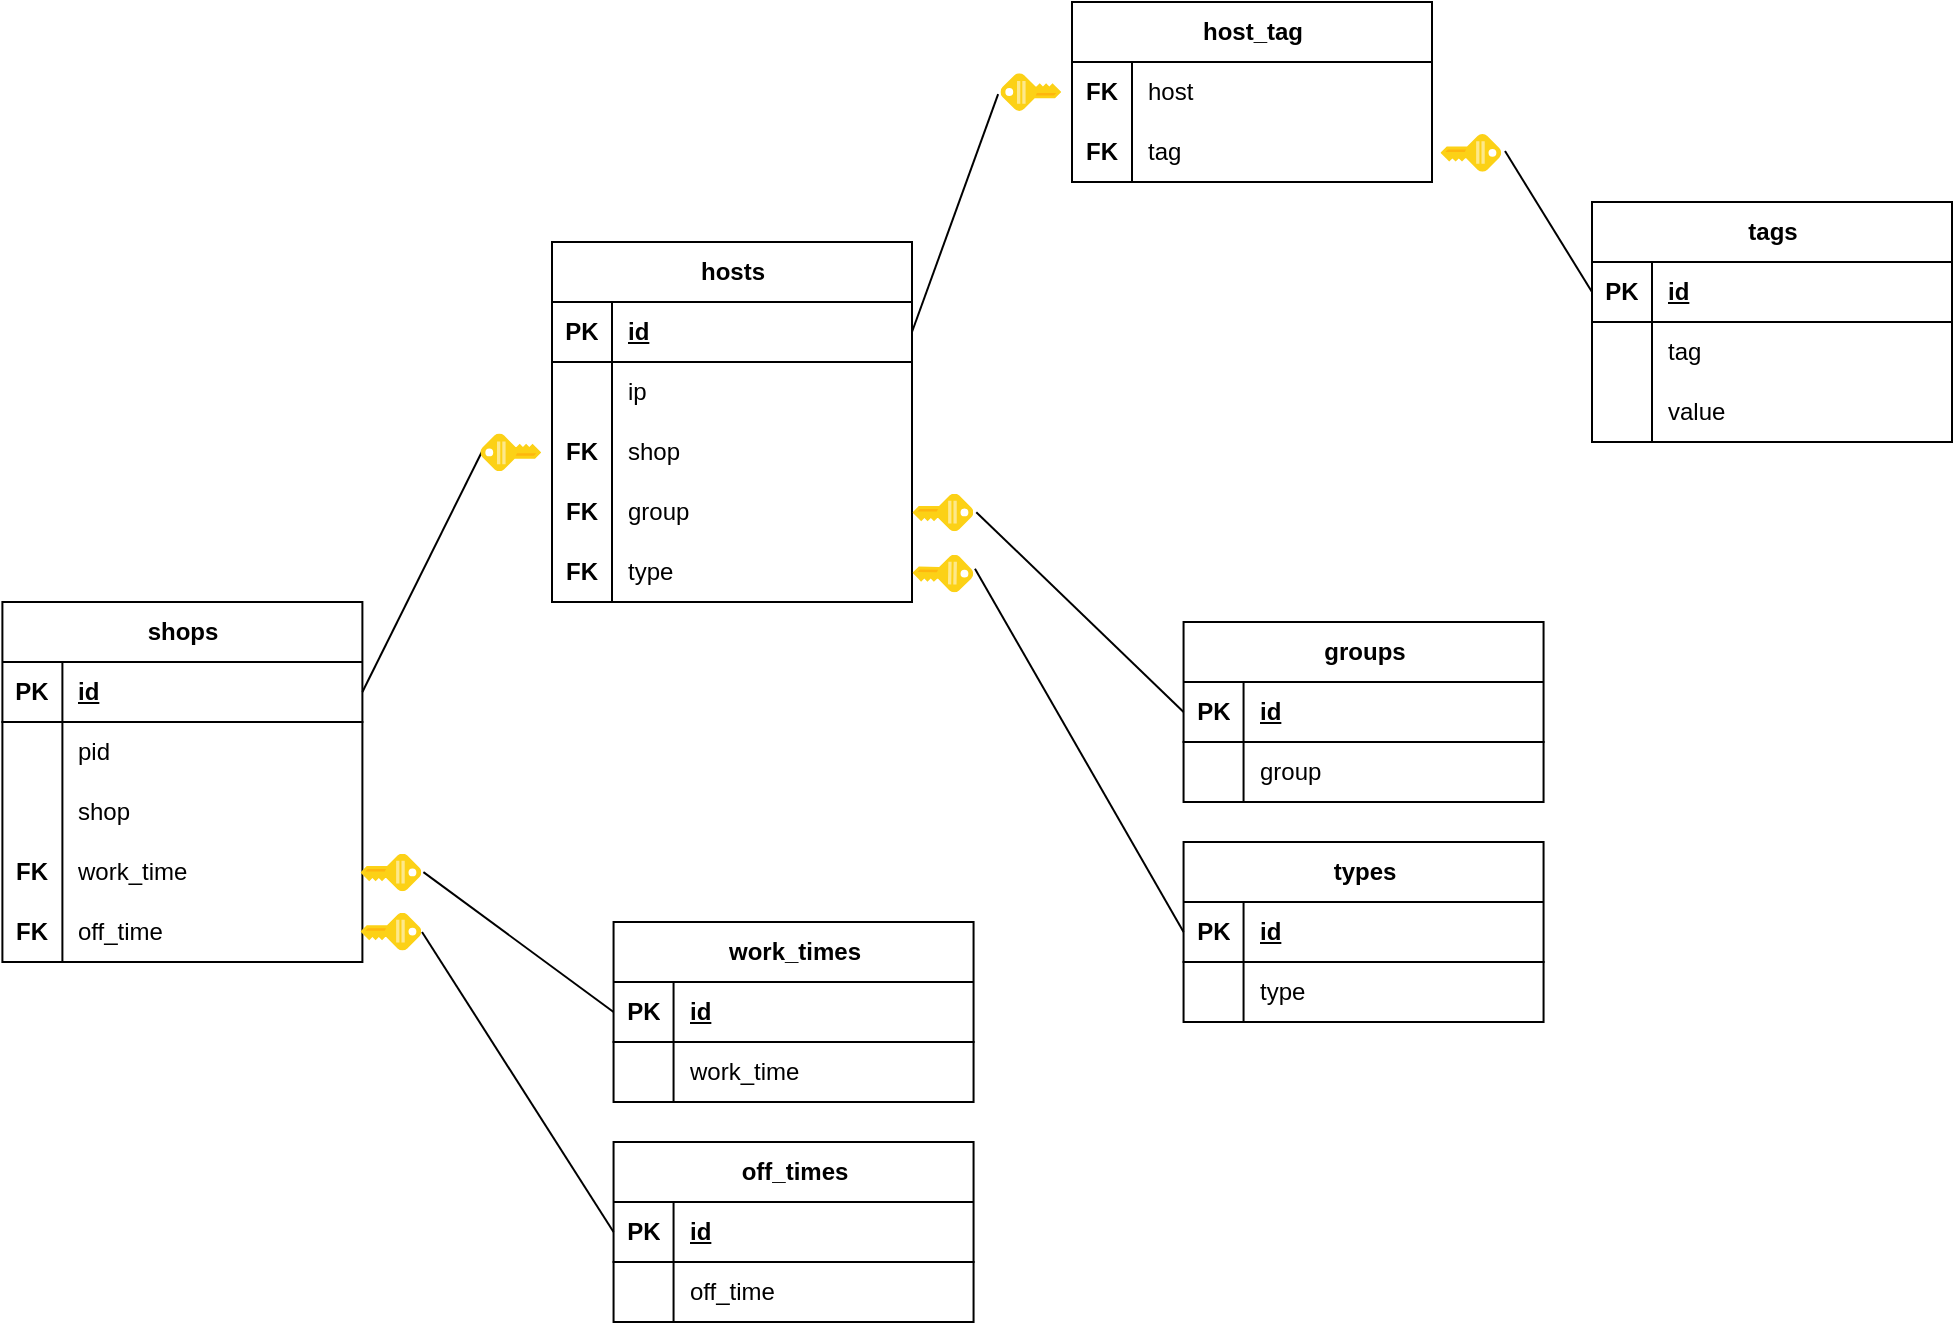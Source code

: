 <mxfile version="21.0.2" type="device"><diagram name="Страница-1" id="Page-1"><mxGraphModel dx="1434" dy="796" grid="1" gridSize="10" guides="1" tooltips="1" connect="1" arrows="1" fold="1" page="1" pageScale="1" pageWidth="1169" pageHeight="827" math="0" shadow="0"><root><mxCell id="0"/><mxCell id="1" value="Соединительная линия" parent="0"/><mxCell id="zsV1o42NMVgyYvkbm9ST-91" value="tags" style="shape=table;startSize=30;container=1;collapsible=1;childLayout=tableLayout;fixedRows=1;rowLines=0;fontStyle=1;align=center;resizeLast=1;html=1;" vertex="1" parent="1"><mxGeometry x="900" y="160" width="180" height="120" as="geometry"/></mxCell><mxCell id="zsV1o42NMVgyYvkbm9ST-92" value="" style="shape=tableRow;horizontal=0;startSize=0;swimlaneHead=0;swimlaneBody=0;fillColor=none;collapsible=0;dropTarget=0;points=[[0,0.5],[1,0.5]];portConstraint=eastwest;top=0;left=0;right=0;bottom=1;" vertex="1" parent="zsV1o42NMVgyYvkbm9ST-91"><mxGeometry y="30" width="180" height="30" as="geometry"/></mxCell><mxCell id="zsV1o42NMVgyYvkbm9ST-93" value="PK" style="shape=partialRectangle;connectable=0;fillColor=none;top=0;left=0;bottom=0;right=0;fontStyle=1;overflow=hidden;whiteSpace=wrap;html=1;" vertex="1" parent="zsV1o42NMVgyYvkbm9ST-92"><mxGeometry width="30" height="30" as="geometry"><mxRectangle width="30" height="30" as="alternateBounds"/></mxGeometry></mxCell><mxCell id="zsV1o42NMVgyYvkbm9ST-94" value="id" style="shape=partialRectangle;connectable=0;fillColor=none;top=0;left=0;bottom=0;right=0;align=left;spacingLeft=6;fontStyle=5;overflow=hidden;whiteSpace=wrap;html=1;" vertex="1" parent="zsV1o42NMVgyYvkbm9ST-92"><mxGeometry x="30" width="150" height="30" as="geometry"><mxRectangle width="150" height="30" as="alternateBounds"/></mxGeometry></mxCell><mxCell id="zsV1o42NMVgyYvkbm9ST-95" value="" style="shape=tableRow;horizontal=0;startSize=0;swimlaneHead=0;swimlaneBody=0;fillColor=none;collapsible=0;dropTarget=0;points=[[0,0.5],[1,0.5]];portConstraint=eastwest;top=0;left=0;right=0;bottom=0;" vertex="1" parent="zsV1o42NMVgyYvkbm9ST-91"><mxGeometry y="60" width="180" height="30" as="geometry"/></mxCell><mxCell id="zsV1o42NMVgyYvkbm9ST-96" value="" style="shape=partialRectangle;connectable=0;fillColor=none;top=0;left=0;bottom=0;right=0;editable=1;overflow=hidden;whiteSpace=wrap;html=1;" vertex="1" parent="zsV1o42NMVgyYvkbm9ST-95"><mxGeometry width="30" height="30" as="geometry"><mxRectangle width="30" height="30" as="alternateBounds"/></mxGeometry></mxCell><mxCell id="zsV1o42NMVgyYvkbm9ST-97" value="tag" style="shape=partialRectangle;connectable=0;fillColor=none;top=0;left=0;bottom=0;right=0;align=left;spacingLeft=6;overflow=hidden;whiteSpace=wrap;html=1;" vertex="1" parent="zsV1o42NMVgyYvkbm9ST-95"><mxGeometry x="30" width="150" height="30" as="geometry"><mxRectangle width="150" height="30" as="alternateBounds"/></mxGeometry></mxCell><mxCell id="zsV1o42NMVgyYvkbm9ST-98" value="" style="shape=tableRow;horizontal=0;startSize=0;swimlaneHead=0;swimlaneBody=0;fillColor=none;collapsible=0;dropTarget=0;points=[[0,0.5],[1,0.5]];portConstraint=eastwest;top=0;left=0;right=0;bottom=0;" vertex="1" parent="zsV1o42NMVgyYvkbm9ST-91"><mxGeometry y="90" width="180" height="30" as="geometry"/></mxCell><mxCell id="zsV1o42NMVgyYvkbm9ST-99" value="" style="shape=partialRectangle;connectable=0;fillColor=none;top=0;left=0;bottom=0;right=0;editable=1;overflow=hidden;whiteSpace=wrap;html=1;" vertex="1" parent="zsV1o42NMVgyYvkbm9ST-98"><mxGeometry width="30" height="30" as="geometry"><mxRectangle width="30" height="30" as="alternateBounds"/></mxGeometry></mxCell><mxCell id="zsV1o42NMVgyYvkbm9ST-100" value="value" style="shape=partialRectangle;connectable=0;fillColor=none;top=0;left=0;bottom=0;right=0;align=left;spacingLeft=6;overflow=hidden;whiteSpace=wrap;html=1;" vertex="1" parent="zsV1o42NMVgyYvkbm9ST-98"><mxGeometry x="30" width="150" height="30" as="geometry"><mxRectangle width="150" height="30" as="alternateBounds"/></mxGeometry></mxCell><mxCell id="zsV1o42NMVgyYvkbm9ST-101" value="host_tag" style="shape=table;startSize=30;container=1;collapsible=1;childLayout=tableLayout;fixedRows=1;rowLines=0;fontStyle=1;align=center;resizeLast=1;html=1;" vertex="1" parent="1"><mxGeometry x="640" y="60" width="180" height="90" as="geometry"/></mxCell><mxCell id="zsV1o42NMVgyYvkbm9ST-108" value="" style="shape=tableRow;horizontal=0;startSize=0;swimlaneHead=0;swimlaneBody=0;fillColor=none;collapsible=0;dropTarget=0;points=[[0,0.5],[1,0.5]];portConstraint=eastwest;top=0;left=0;right=0;bottom=0;" vertex="1" parent="zsV1o42NMVgyYvkbm9ST-101"><mxGeometry y="30" width="180" height="30" as="geometry"/></mxCell><mxCell id="zsV1o42NMVgyYvkbm9ST-109" value="" style="shape=partialRectangle;connectable=0;fillColor=none;top=0;left=0;bottom=0;right=0;editable=1;overflow=hidden;whiteSpace=wrap;html=1;" vertex="1" parent="zsV1o42NMVgyYvkbm9ST-108"><mxGeometry width="30" height="30" as="geometry"><mxRectangle width="30" height="30" as="alternateBounds"/></mxGeometry></mxCell><mxCell id="zsV1o42NMVgyYvkbm9ST-110" value="host" style="shape=partialRectangle;connectable=0;fillColor=none;top=0;left=0;bottom=0;right=0;align=left;spacingLeft=6;overflow=hidden;whiteSpace=wrap;html=1;" vertex="1" parent="zsV1o42NMVgyYvkbm9ST-108"><mxGeometry x="30" width="150" height="30" as="geometry"><mxRectangle width="150" height="30" as="alternateBounds"/></mxGeometry></mxCell><mxCell id="zsV1o42NMVgyYvkbm9ST-105" value="" style="shape=tableRow;horizontal=0;startSize=0;swimlaneHead=0;swimlaneBody=0;fillColor=none;collapsible=0;dropTarget=0;points=[[0,0.5],[1,0.5]];portConstraint=eastwest;top=0;left=0;right=0;bottom=0;" vertex="1" parent="zsV1o42NMVgyYvkbm9ST-101"><mxGeometry y="60" width="180" height="30" as="geometry"/></mxCell><mxCell id="zsV1o42NMVgyYvkbm9ST-106" value="" style="shape=partialRectangle;connectable=0;fillColor=none;top=0;left=0;bottom=0;right=0;editable=1;overflow=hidden;whiteSpace=wrap;html=1;" vertex="1" parent="zsV1o42NMVgyYvkbm9ST-105"><mxGeometry width="30" height="30" as="geometry"><mxRectangle width="30" height="30" as="alternateBounds"/></mxGeometry></mxCell><mxCell id="zsV1o42NMVgyYvkbm9ST-107" value="tag" style="shape=partialRectangle;connectable=0;fillColor=none;top=0;left=0;bottom=0;right=0;align=left;spacingLeft=6;overflow=hidden;whiteSpace=wrap;html=1;" vertex="1" parent="zsV1o42NMVgyYvkbm9ST-105"><mxGeometry x="30" width="150" height="30" as="geometry"><mxRectangle width="150" height="30" as="alternateBounds"/></mxGeometry></mxCell><mxCell id="zsV1o42NMVgyYvkbm9ST-142" value="" style="group" vertex="1" connectable="0" parent="1"><mxGeometry x="105.2" y="360" width="180" height="180" as="geometry"/></mxCell><mxCell id="zsV1o42NMVgyYvkbm9ST-1" value="shops" style="shape=table;startSize=30;container=1;collapsible=1;childLayout=tableLayout;fixedRows=1;rowLines=0;fontStyle=1;align=center;resizeLast=1;html=1;" vertex="1" parent="zsV1o42NMVgyYvkbm9ST-142"><mxGeometry width="180" height="180" as="geometry"/></mxCell><mxCell id="zsV1o42NMVgyYvkbm9ST-2" value="" style="shape=tableRow;horizontal=0;startSize=0;swimlaneHead=0;swimlaneBody=0;fillColor=none;collapsible=0;dropTarget=0;points=[[0,0.5],[1,0.5]];portConstraint=eastwest;top=0;left=0;right=0;bottom=1;" vertex="1" parent="zsV1o42NMVgyYvkbm9ST-1"><mxGeometry y="30" width="180" height="30" as="geometry"/></mxCell><mxCell id="zsV1o42NMVgyYvkbm9ST-3" value="PK" style="shape=partialRectangle;connectable=0;fillColor=none;top=0;left=0;bottom=0;right=0;fontStyle=1;overflow=hidden;whiteSpace=wrap;html=1;" vertex="1" parent="zsV1o42NMVgyYvkbm9ST-2"><mxGeometry width="30" height="30" as="geometry"><mxRectangle width="30" height="30" as="alternateBounds"/></mxGeometry></mxCell><mxCell id="zsV1o42NMVgyYvkbm9ST-4" value="id" style="shape=partialRectangle;connectable=0;fillColor=none;top=0;left=0;bottom=0;right=0;align=left;spacingLeft=6;fontStyle=5;overflow=hidden;whiteSpace=wrap;html=1;" vertex="1" parent="zsV1o42NMVgyYvkbm9ST-2"><mxGeometry x="30" width="150" height="30" as="geometry"><mxRectangle width="150" height="30" as="alternateBounds"/></mxGeometry></mxCell><mxCell id="zsV1o42NMVgyYvkbm9ST-5" value="" style="shape=tableRow;horizontal=0;startSize=0;swimlaneHead=0;swimlaneBody=0;fillColor=none;collapsible=0;dropTarget=0;points=[[0,0.5],[1,0.5]];portConstraint=eastwest;top=0;left=0;right=0;bottom=0;" vertex="1" parent="zsV1o42NMVgyYvkbm9ST-1"><mxGeometry y="60" width="180" height="30" as="geometry"/></mxCell><mxCell id="zsV1o42NMVgyYvkbm9ST-6" value="" style="shape=partialRectangle;connectable=0;fillColor=none;top=0;left=0;bottom=0;right=0;editable=1;overflow=hidden;whiteSpace=wrap;html=1;" vertex="1" parent="zsV1o42NMVgyYvkbm9ST-5"><mxGeometry width="30" height="30" as="geometry"><mxRectangle width="30" height="30" as="alternateBounds"/></mxGeometry></mxCell><mxCell id="zsV1o42NMVgyYvkbm9ST-7" value="pid" style="shape=partialRectangle;connectable=0;fillColor=none;top=0;left=0;bottom=0;right=0;align=left;spacingLeft=6;overflow=hidden;whiteSpace=wrap;html=1;" vertex="1" parent="zsV1o42NMVgyYvkbm9ST-5"><mxGeometry x="30" width="150" height="30" as="geometry"><mxRectangle width="150" height="30" as="alternateBounds"/></mxGeometry></mxCell><mxCell id="zsV1o42NMVgyYvkbm9ST-8" value="" style="shape=tableRow;horizontal=0;startSize=0;swimlaneHead=0;swimlaneBody=0;fillColor=none;collapsible=0;dropTarget=0;points=[[0,0.5],[1,0.5]];portConstraint=eastwest;top=0;left=0;right=0;bottom=0;" vertex="1" parent="zsV1o42NMVgyYvkbm9ST-1"><mxGeometry y="90" width="180" height="90" as="geometry"/></mxCell><mxCell id="zsV1o42NMVgyYvkbm9ST-9" value="" style="shape=partialRectangle;connectable=0;fillColor=none;top=0;left=0;bottom=0;right=0;editable=1;overflow=hidden;whiteSpace=wrap;html=1;" vertex="1" parent="zsV1o42NMVgyYvkbm9ST-8"><mxGeometry width="30" height="90" as="geometry"><mxRectangle width="30" height="90" as="alternateBounds"/></mxGeometry></mxCell><mxCell id="zsV1o42NMVgyYvkbm9ST-10" value="" style="shape=partialRectangle;connectable=0;fillColor=none;top=0;left=0;bottom=0;right=0;align=left;spacingLeft=6;overflow=hidden;whiteSpace=wrap;html=1;" vertex="1" parent="zsV1o42NMVgyYvkbm9ST-8"><mxGeometry x="30" width="150" height="90" as="geometry"><mxRectangle width="150" height="90" as="alternateBounds"/></mxGeometry></mxCell><mxCell id="zsV1o42NMVgyYvkbm9ST-137" value="shop" style="shape=partialRectangle;connectable=0;fillColor=none;top=0;left=0;bottom=0;right=0;align=left;spacingLeft=6;overflow=hidden;whiteSpace=wrap;html=1;" vertex="1" parent="zsV1o42NMVgyYvkbm9ST-142"><mxGeometry x="30" y="90" width="150" height="30" as="geometry"><mxRectangle width="150" height="30" as="alternateBounds"/></mxGeometry></mxCell><mxCell id="zsV1o42NMVgyYvkbm9ST-139" value="work_time" style="shape=partialRectangle;connectable=0;fillColor=none;top=0;left=0;bottom=0;right=0;align=left;spacingLeft=6;overflow=hidden;whiteSpace=wrap;html=1;" vertex="1" parent="zsV1o42NMVgyYvkbm9ST-142"><mxGeometry x="30" y="120" width="150" height="30" as="geometry"><mxRectangle width="150" height="30" as="alternateBounds"/></mxGeometry></mxCell><mxCell id="zsV1o42NMVgyYvkbm9ST-140" value="off_time" style="shape=partialRectangle;connectable=0;fillColor=none;top=0;left=0;bottom=0;right=0;align=left;spacingLeft=6;overflow=hidden;whiteSpace=wrap;html=1;" vertex="1" parent="zsV1o42NMVgyYvkbm9ST-142"><mxGeometry x="30" y="150" width="150" height="30" as="geometry"><mxRectangle width="150" height="30" as="alternateBounds"/></mxGeometry></mxCell><mxCell id="zsV1o42NMVgyYvkbm9ST-170" value="FK" style="shape=partialRectangle;connectable=0;fillColor=none;top=0;left=0;bottom=0;right=0;fontStyle=1;overflow=hidden;whiteSpace=wrap;html=1;" vertex="1" parent="zsV1o42NMVgyYvkbm9ST-142"><mxGeometry x="-1.421e-14" y="120" width="30" height="30" as="geometry"><mxRectangle width="30" height="30" as="alternateBounds"/></mxGeometry></mxCell><mxCell id="zsV1o42NMVgyYvkbm9ST-171" value="FK" style="shape=partialRectangle;connectable=0;fillColor=none;top=0;left=0;bottom=0;right=0;fontStyle=1;overflow=hidden;whiteSpace=wrap;html=1;" vertex="1" parent="zsV1o42NMVgyYvkbm9ST-142"><mxGeometry x="-1.421e-14" y="150" width="30" height="30" as="geometry"><mxRectangle width="30" height="30" as="alternateBounds"/></mxGeometry></mxCell><mxCell id="zsV1o42NMVgyYvkbm9ST-146" value="" style="endArrow=none;html=1;rounded=0;entryX=0.545;entryY=0.032;entryDx=0;entryDy=0;entryPerimeter=0;exitX=1;exitY=0.5;exitDx=0;exitDy=0;" edge="1" parent="1" source="zsV1o42NMVgyYvkbm9ST-2" target="zsV1o42NMVgyYvkbm9ST-143"><mxGeometry width="50" height="50" relative="1" as="geometry"><mxPoint x="350" y="285" as="sourcePoint"/><mxPoint x="350" y="440" as="targetPoint"/></mxGeometry></mxCell><mxCell id="zsV1o42NMVgyYvkbm9ST-147" value="" style="group" vertex="1" connectable="0" parent="1"><mxGeometry x="350" y="180" width="210" height="180" as="geometry"/></mxCell><mxCell id="zsV1o42NMVgyYvkbm9ST-141" value="" style="group" vertex="1" connectable="0" parent="zsV1o42NMVgyYvkbm9ST-147"><mxGeometry x="30" width="180" height="180" as="geometry"/></mxCell><mxCell id="zsV1o42NMVgyYvkbm9ST-65" value="hosts" style="shape=table;startSize=30;container=1;collapsible=1;childLayout=tableLayout;fixedRows=1;rowLines=0;fontStyle=1;align=center;resizeLast=1;html=1;" vertex="1" parent="zsV1o42NMVgyYvkbm9ST-141"><mxGeometry width="180" height="180" as="geometry"/></mxCell><mxCell id="zsV1o42NMVgyYvkbm9ST-66" value="" style="shape=tableRow;horizontal=0;startSize=0;swimlaneHead=0;swimlaneBody=0;fillColor=none;collapsible=0;dropTarget=0;points=[[0,0.5],[1,0.5]];portConstraint=eastwest;top=0;left=0;right=0;bottom=1;" vertex="1" parent="zsV1o42NMVgyYvkbm9ST-65"><mxGeometry y="30" width="180" height="30" as="geometry"/></mxCell><mxCell id="zsV1o42NMVgyYvkbm9ST-67" value="PK" style="shape=partialRectangle;connectable=0;fillColor=none;top=0;left=0;bottom=0;right=0;fontStyle=1;overflow=hidden;whiteSpace=wrap;html=1;" vertex="1" parent="zsV1o42NMVgyYvkbm9ST-66"><mxGeometry width="30" height="30" as="geometry"><mxRectangle width="30" height="30" as="alternateBounds"/></mxGeometry></mxCell><mxCell id="zsV1o42NMVgyYvkbm9ST-68" value="id" style="shape=partialRectangle;connectable=0;fillColor=none;top=0;left=0;bottom=0;right=0;align=left;spacingLeft=6;fontStyle=5;overflow=hidden;whiteSpace=wrap;html=1;" vertex="1" parent="zsV1o42NMVgyYvkbm9ST-66"><mxGeometry x="30" width="150" height="30" as="geometry"><mxRectangle width="150" height="30" as="alternateBounds"/></mxGeometry></mxCell><mxCell id="zsV1o42NMVgyYvkbm9ST-69" value="" style="shape=tableRow;horizontal=0;startSize=0;swimlaneHead=0;swimlaneBody=0;fillColor=none;collapsible=0;dropTarget=0;points=[[0,0.5],[1,0.5]];portConstraint=eastwest;top=0;left=0;right=0;bottom=0;" vertex="1" parent="zsV1o42NMVgyYvkbm9ST-65"><mxGeometry y="60" width="180" height="30" as="geometry"/></mxCell><mxCell id="zsV1o42NMVgyYvkbm9ST-70" value="" style="shape=partialRectangle;connectable=0;fillColor=none;top=0;left=0;bottom=0;right=0;editable=1;overflow=hidden;whiteSpace=wrap;html=1;" vertex="1" parent="zsV1o42NMVgyYvkbm9ST-69"><mxGeometry width="30" height="30" as="geometry"><mxRectangle width="30" height="30" as="alternateBounds"/></mxGeometry></mxCell><mxCell id="zsV1o42NMVgyYvkbm9ST-71" value="ip" style="shape=partialRectangle;connectable=0;fillColor=none;top=0;left=0;bottom=0;right=0;align=left;spacingLeft=6;overflow=hidden;whiteSpace=wrap;html=1;" vertex="1" parent="zsV1o42NMVgyYvkbm9ST-69"><mxGeometry x="30" width="150" height="30" as="geometry"><mxRectangle width="150" height="30" as="alternateBounds"/></mxGeometry></mxCell><mxCell id="zsV1o42NMVgyYvkbm9ST-72" value="" style="shape=tableRow;horizontal=0;startSize=0;swimlaneHead=0;swimlaneBody=0;fillColor=none;collapsible=0;dropTarget=0;points=[[0,0.5],[1,0.5]];portConstraint=eastwest;top=0;left=0;right=0;bottom=0;" vertex="1" parent="zsV1o42NMVgyYvkbm9ST-65"><mxGeometry y="90" width="180" height="90" as="geometry"/></mxCell><mxCell id="zsV1o42NMVgyYvkbm9ST-73" value="" style="shape=partialRectangle;connectable=0;fillColor=none;top=0;left=0;bottom=0;right=0;editable=1;overflow=hidden;whiteSpace=wrap;html=1;" vertex="1" parent="zsV1o42NMVgyYvkbm9ST-72"><mxGeometry width="30" height="90" as="geometry"><mxRectangle width="30" height="90" as="alternateBounds"/></mxGeometry></mxCell><mxCell id="zsV1o42NMVgyYvkbm9ST-74" value="" style="shape=partialRectangle;connectable=0;fillColor=none;top=0;left=0;bottom=0;right=0;align=left;spacingLeft=6;overflow=hidden;whiteSpace=wrap;html=1;" vertex="1" parent="zsV1o42NMVgyYvkbm9ST-72"><mxGeometry x="30" width="150" height="90" as="geometry"><mxRectangle width="150" height="90" as="alternateBounds"/></mxGeometry></mxCell><mxCell id="zsV1o42NMVgyYvkbm9ST-79" value="shop" style="shape=partialRectangle;connectable=0;fillColor=none;top=0;left=0;bottom=0;right=0;align=left;spacingLeft=6;overflow=hidden;whiteSpace=wrap;html=1;" vertex="1" parent="zsV1o42NMVgyYvkbm9ST-141"><mxGeometry x="30" y="90" width="150" height="30" as="geometry"><mxRectangle width="150" height="30" as="alternateBounds"/></mxGeometry></mxCell><mxCell id="zsV1o42NMVgyYvkbm9ST-82" value="type" style="shape=partialRectangle;connectable=0;fillColor=none;top=0;left=0;bottom=0;right=0;align=left;spacingLeft=6;overflow=hidden;whiteSpace=wrap;html=1;" vertex="1" parent="zsV1o42NMVgyYvkbm9ST-141"><mxGeometry x="30" y="150" width="150" height="30" as="geometry"><mxRectangle width="150" height="30" as="alternateBounds"/></mxGeometry></mxCell><mxCell id="zsV1o42NMVgyYvkbm9ST-136" value="group" style="shape=partialRectangle;connectable=0;fillColor=none;top=0;left=0;bottom=0;right=0;align=left;spacingLeft=6;overflow=hidden;whiteSpace=wrap;html=1;" vertex="1" parent="zsV1o42NMVgyYvkbm9ST-141"><mxGeometry x="30" y="120" width="150" height="30" as="geometry"><mxRectangle width="150" height="30" as="alternateBounds"/></mxGeometry></mxCell><mxCell id="zsV1o42NMVgyYvkbm9ST-168" value="FK" style="shape=partialRectangle;connectable=0;fillColor=none;top=0;left=0;bottom=0;right=0;fontStyle=1;overflow=hidden;whiteSpace=wrap;html=1;" vertex="1" parent="zsV1o42NMVgyYvkbm9ST-141"><mxGeometry y="90" width="30" height="30" as="geometry"><mxRectangle width="30" height="30" as="alternateBounds"/></mxGeometry></mxCell><mxCell id="zsV1o42NMVgyYvkbm9ST-173" value="FK" style="shape=partialRectangle;connectable=0;fillColor=none;top=0;left=0;bottom=0;right=0;fontStyle=1;overflow=hidden;whiteSpace=wrap;html=1;" vertex="1" parent="zsV1o42NMVgyYvkbm9ST-141"><mxGeometry y="150" width="30" height="30" as="geometry"><mxRectangle width="30" height="30" as="alternateBounds"/></mxGeometry></mxCell><mxCell id="zsV1o42NMVgyYvkbm9ST-172" value="FK" style="shape=partialRectangle;connectable=0;fillColor=none;top=0;left=0;bottom=0;right=0;fontStyle=1;overflow=hidden;whiteSpace=wrap;html=1;" vertex="1" parent="zsV1o42NMVgyYvkbm9ST-141"><mxGeometry y="120" width="30" height="30" as="geometry"><mxRectangle width="30" height="30" as="alternateBounds"/></mxGeometry></mxCell><mxCell id="zsV1o42NMVgyYvkbm9ST-143" value="" style="sketch=0;aspect=fixed;html=1;points=[];align=center;image;fontSize=12;image=img/lib/mscae/Key.svg;rotation=-90;" vertex="1" parent="zsV1o42NMVgyYvkbm9ST-147"><mxGeometry y="90" width="18.87" height="30.43" as="geometry"/></mxCell><mxCell id="zsV1o42NMVgyYvkbm9ST-150" value="" style="group" vertex="1" connectable="0" parent="1"><mxGeometry x="380.0" y="520" width="210.78" height="90" as="geometry"/></mxCell><mxCell id="zsV1o42NMVgyYvkbm9ST-44" value="work_times" style="shape=table;startSize=30;container=1;collapsible=1;childLayout=tableLayout;fixedRows=1;rowLines=0;fontStyle=1;align=center;resizeLast=1;html=1;" vertex="1" parent="zsV1o42NMVgyYvkbm9ST-150"><mxGeometry x="30.78" width="180" height="90" as="geometry"/></mxCell><mxCell id="zsV1o42NMVgyYvkbm9ST-45" value="" style="shape=tableRow;horizontal=0;startSize=0;swimlaneHead=0;swimlaneBody=0;fillColor=none;collapsible=0;dropTarget=0;points=[[0,0.5],[1,0.5]];portConstraint=eastwest;top=0;left=0;right=0;bottom=1;" vertex="1" parent="zsV1o42NMVgyYvkbm9ST-44"><mxGeometry y="30" width="180" height="30" as="geometry"/></mxCell><mxCell id="zsV1o42NMVgyYvkbm9ST-46" value="PK" style="shape=partialRectangle;connectable=0;fillColor=none;top=0;left=0;bottom=0;right=0;fontStyle=1;overflow=hidden;whiteSpace=wrap;html=1;" vertex="1" parent="zsV1o42NMVgyYvkbm9ST-45"><mxGeometry width="30" height="30" as="geometry"><mxRectangle width="30" height="30" as="alternateBounds"/></mxGeometry></mxCell><mxCell id="zsV1o42NMVgyYvkbm9ST-47" value="id" style="shape=partialRectangle;connectable=0;fillColor=none;top=0;left=0;bottom=0;right=0;align=left;spacingLeft=6;fontStyle=5;overflow=hidden;whiteSpace=wrap;html=1;" vertex="1" parent="zsV1o42NMVgyYvkbm9ST-45"><mxGeometry x="30" width="150" height="30" as="geometry"><mxRectangle width="150" height="30" as="alternateBounds"/></mxGeometry></mxCell><mxCell id="zsV1o42NMVgyYvkbm9ST-48" value="" style="shape=tableRow;horizontal=0;startSize=0;swimlaneHead=0;swimlaneBody=0;fillColor=none;collapsible=0;dropTarget=0;points=[[0,0.5],[1,0.5]];portConstraint=eastwest;top=0;left=0;right=0;bottom=0;" vertex="1" parent="zsV1o42NMVgyYvkbm9ST-44"><mxGeometry y="60" width="180" height="30" as="geometry"/></mxCell><mxCell id="zsV1o42NMVgyYvkbm9ST-49" value="" style="shape=partialRectangle;connectable=0;fillColor=none;top=0;left=0;bottom=0;right=0;editable=1;overflow=hidden;whiteSpace=wrap;html=1;" vertex="1" parent="zsV1o42NMVgyYvkbm9ST-48"><mxGeometry width="30" height="30" as="geometry"><mxRectangle width="30" height="30" as="alternateBounds"/></mxGeometry></mxCell><mxCell id="zsV1o42NMVgyYvkbm9ST-50" value="work_time" style="shape=partialRectangle;connectable=0;fillColor=none;top=0;left=0;bottom=0;right=0;align=left;spacingLeft=6;overflow=hidden;whiteSpace=wrap;html=1;" vertex="1" parent="zsV1o42NMVgyYvkbm9ST-48"><mxGeometry x="30" width="150" height="30" as="geometry"><mxRectangle width="150" height="30" as="alternateBounds"/></mxGeometry></mxCell><mxCell id="zsV1o42NMVgyYvkbm9ST-151" value="" style="group" vertex="1" connectable="0" parent="1"><mxGeometry x="380.0" y="630" width="210.78" height="90" as="geometry"/></mxCell><mxCell id="zsV1o42NMVgyYvkbm9ST-51" value="off_times" style="shape=table;startSize=30;container=1;collapsible=1;childLayout=tableLayout;fixedRows=1;rowLines=0;fontStyle=1;align=center;resizeLast=1;html=1;" vertex="1" parent="zsV1o42NMVgyYvkbm9ST-151"><mxGeometry x="30.78" width="180" height="90" as="geometry"/></mxCell><mxCell id="zsV1o42NMVgyYvkbm9ST-52" value="" style="shape=tableRow;horizontal=0;startSize=0;swimlaneHead=0;swimlaneBody=0;fillColor=none;collapsible=0;dropTarget=0;points=[[0,0.5],[1,0.5]];portConstraint=eastwest;top=0;left=0;right=0;bottom=1;" vertex="1" parent="zsV1o42NMVgyYvkbm9ST-51"><mxGeometry y="30" width="180" height="30" as="geometry"/></mxCell><mxCell id="zsV1o42NMVgyYvkbm9ST-53" value="PK" style="shape=partialRectangle;connectable=0;fillColor=none;top=0;left=0;bottom=0;right=0;fontStyle=1;overflow=hidden;whiteSpace=wrap;html=1;" vertex="1" parent="zsV1o42NMVgyYvkbm9ST-52"><mxGeometry width="30" height="30" as="geometry"><mxRectangle width="30" height="30" as="alternateBounds"/></mxGeometry></mxCell><mxCell id="zsV1o42NMVgyYvkbm9ST-54" value="id" style="shape=partialRectangle;connectable=0;fillColor=none;top=0;left=0;bottom=0;right=0;align=left;spacingLeft=6;fontStyle=5;overflow=hidden;whiteSpace=wrap;html=1;" vertex="1" parent="zsV1o42NMVgyYvkbm9ST-52"><mxGeometry x="30" width="150" height="30" as="geometry"><mxRectangle width="150" height="30" as="alternateBounds"/></mxGeometry></mxCell><mxCell id="zsV1o42NMVgyYvkbm9ST-55" value="" style="shape=tableRow;horizontal=0;startSize=0;swimlaneHead=0;swimlaneBody=0;fillColor=none;collapsible=0;dropTarget=0;points=[[0,0.5],[1,0.5]];portConstraint=eastwest;top=0;left=0;right=0;bottom=0;" vertex="1" parent="zsV1o42NMVgyYvkbm9ST-51"><mxGeometry y="60" width="180" height="30" as="geometry"/></mxCell><mxCell id="zsV1o42NMVgyYvkbm9ST-56" value="" style="shape=partialRectangle;connectable=0;fillColor=none;top=0;left=0;bottom=0;right=0;editable=1;overflow=hidden;whiteSpace=wrap;html=1;" vertex="1" parent="zsV1o42NMVgyYvkbm9ST-55"><mxGeometry width="30" height="30" as="geometry"><mxRectangle width="30" height="30" as="alternateBounds"/></mxGeometry></mxCell><mxCell id="zsV1o42NMVgyYvkbm9ST-57" value="off_time" style="shape=partialRectangle;connectable=0;fillColor=none;top=0;left=0;bottom=0;right=0;align=left;spacingLeft=6;overflow=hidden;whiteSpace=wrap;html=1;" vertex="1" parent="zsV1o42NMVgyYvkbm9ST-55"><mxGeometry x="30" width="150" height="30" as="geometry"><mxRectangle width="150" height="30" as="alternateBounds"/></mxGeometry></mxCell><mxCell id="zsV1o42NMVgyYvkbm9ST-154" value="" style="endArrow=none;html=1;rounded=0;entryX=0;entryY=0.5;entryDx=0;entryDy=0;exitX=0.493;exitY=-0.035;exitDx=0;exitDy=0;exitPerimeter=0;" edge="1" parent="1" source="zsV1o42NMVgyYvkbm9ST-148" target="zsV1o42NMVgyYvkbm9ST-45"><mxGeometry width="50" height="50" relative="1" as="geometry"><mxPoint x="360" y="295" as="sourcePoint"/><mxPoint x="315.2" y="495" as="targetPoint"/></mxGeometry></mxCell><mxCell id="zsV1o42NMVgyYvkbm9ST-155" value="" style="endArrow=none;html=1;rounded=0;entryX=0;entryY=0.5;entryDx=0;entryDy=0;exitX=0.511;exitY=-0.012;exitDx=0;exitDy=0;exitPerimeter=0;" edge="1" parent="1" source="zsV1o42NMVgyYvkbm9ST-149" target="zsV1o42NMVgyYvkbm9ST-52"><mxGeometry width="50" height="50" relative="1" as="geometry"><mxPoint x="329.57" y="660" as="sourcePoint"/><mxPoint x="315.2" y="525" as="targetPoint"/></mxGeometry></mxCell><mxCell id="zsV1o42NMVgyYvkbm9ST-157" value="" style="group" vertex="1" connectable="0" parent="1"><mxGeometry x="660.0" y="480" width="215.78" height="90" as="geometry"/></mxCell><mxCell id="zsV1o42NMVgyYvkbm9ST-37" value="types" style="shape=table;startSize=30;container=1;collapsible=1;childLayout=tableLayout;fixedRows=1;rowLines=0;fontStyle=1;align=center;resizeLast=1;html=1;" vertex="1" parent="zsV1o42NMVgyYvkbm9ST-157"><mxGeometry x="35.78" width="180" height="90" as="geometry"/></mxCell><mxCell id="zsV1o42NMVgyYvkbm9ST-38" value="" style="shape=tableRow;horizontal=0;startSize=0;swimlaneHead=0;swimlaneBody=0;fillColor=none;collapsible=0;dropTarget=0;points=[[0,0.5],[1,0.5]];portConstraint=eastwest;top=0;left=0;right=0;bottom=1;" vertex="1" parent="zsV1o42NMVgyYvkbm9ST-37"><mxGeometry y="30" width="180" height="30" as="geometry"/></mxCell><mxCell id="zsV1o42NMVgyYvkbm9ST-39" value="PK" style="shape=partialRectangle;connectable=0;fillColor=none;top=0;left=0;bottom=0;right=0;fontStyle=1;overflow=hidden;whiteSpace=wrap;html=1;" vertex="1" parent="zsV1o42NMVgyYvkbm9ST-38"><mxGeometry width="30" height="30" as="geometry"><mxRectangle width="30" height="30" as="alternateBounds"/></mxGeometry></mxCell><mxCell id="zsV1o42NMVgyYvkbm9ST-40" value="id" style="shape=partialRectangle;connectable=0;fillColor=none;top=0;left=0;bottom=0;right=0;align=left;spacingLeft=6;fontStyle=5;overflow=hidden;whiteSpace=wrap;html=1;" vertex="1" parent="zsV1o42NMVgyYvkbm9ST-38"><mxGeometry x="30" width="150" height="30" as="geometry"><mxRectangle width="150" height="30" as="alternateBounds"/></mxGeometry></mxCell><mxCell id="zsV1o42NMVgyYvkbm9ST-41" value="" style="shape=tableRow;horizontal=0;startSize=0;swimlaneHead=0;swimlaneBody=0;fillColor=none;collapsible=0;dropTarget=0;points=[[0,0.5],[1,0.5]];portConstraint=eastwest;top=0;left=0;right=0;bottom=0;" vertex="1" parent="zsV1o42NMVgyYvkbm9ST-37"><mxGeometry y="60" width="180" height="30" as="geometry"/></mxCell><mxCell id="zsV1o42NMVgyYvkbm9ST-42" value="" style="shape=partialRectangle;connectable=0;fillColor=none;top=0;left=0;bottom=0;right=0;editable=1;overflow=hidden;whiteSpace=wrap;html=1;" vertex="1" parent="zsV1o42NMVgyYvkbm9ST-41"><mxGeometry width="30" height="30" as="geometry"><mxRectangle width="30" height="30" as="alternateBounds"/></mxGeometry></mxCell><mxCell id="zsV1o42NMVgyYvkbm9ST-43" value="type" style="shape=partialRectangle;connectable=0;fillColor=none;top=0;left=0;bottom=0;right=0;align=left;spacingLeft=6;overflow=hidden;whiteSpace=wrap;html=1;" vertex="1" parent="zsV1o42NMVgyYvkbm9ST-41"><mxGeometry x="30" width="150" height="30" as="geometry"><mxRectangle width="150" height="30" as="alternateBounds"/></mxGeometry></mxCell><mxCell id="zsV1o42NMVgyYvkbm9ST-159" value="" style="group" vertex="1" connectable="0" parent="1"><mxGeometry x="660" y="370" width="215.78" height="90" as="geometry"/></mxCell><mxCell id="zsV1o42NMVgyYvkbm9ST-27" value="groups" style="shape=table;startSize=30;container=1;collapsible=1;childLayout=tableLayout;fixedRows=1;rowLines=0;fontStyle=1;align=center;resizeLast=1;html=1;" vertex="1" parent="zsV1o42NMVgyYvkbm9ST-159"><mxGeometry x="35.78" width="180" height="90" as="geometry"/></mxCell><mxCell id="zsV1o42NMVgyYvkbm9ST-28" value="" style="shape=tableRow;horizontal=0;startSize=0;swimlaneHead=0;swimlaneBody=0;fillColor=none;collapsible=0;dropTarget=0;points=[[0,0.5],[1,0.5]];portConstraint=eastwest;top=0;left=0;right=0;bottom=1;" vertex="1" parent="zsV1o42NMVgyYvkbm9ST-27"><mxGeometry y="30" width="180" height="30" as="geometry"/></mxCell><mxCell id="zsV1o42NMVgyYvkbm9ST-29" value="PK" style="shape=partialRectangle;connectable=0;fillColor=none;top=0;left=0;bottom=0;right=0;fontStyle=1;overflow=hidden;whiteSpace=wrap;html=1;" vertex="1" parent="zsV1o42NMVgyYvkbm9ST-28"><mxGeometry width="30" height="30" as="geometry"><mxRectangle width="30" height="30" as="alternateBounds"/></mxGeometry></mxCell><mxCell id="zsV1o42NMVgyYvkbm9ST-30" value="id" style="shape=partialRectangle;connectable=0;fillColor=none;top=0;left=0;bottom=0;right=0;align=left;spacingLeft=6;fontStyle=5;overflow=hidden;whiteSpace=wrap;html=1;" vertex="1" parent="zsV1o42NMVgyYvkbm9ST-28"><mxGeometry x="30" width="150" height="30" as="geometry"><mxRectangle width="150" height="30" as="alternateBounds"/></mxGeometry></mxCell><mxCell id="zsV1o42NMVgyYvkbm9ST-31" value="" style="shape=tableRow;horizontal=0;startSize=0;swimlaneHead=0;swimlaneBody=0;fillColor=none;collapsible=0;dropTarget=0;points=[[0,0.5],[1,0.5]];portConstraint=eastwest;top=0;left=0;right=0;bottom=0;" vertex="1" parent="zsV1o42NMVgyYvkbm9ST-27"><mxGeometry y="60" width="180" height="30" as="geometry"/></mxCell><mxCell id="zsV1o42NMVgyYvkbm9ST-32" value="" style="shape=partialRectangle;connectable=0;fillColor=none;top=0;left=0;bottom=0;right=0;editable=1;overflow=hidden;whiteSpace=wrap;html=1;" vertex="1" parent="zsV1o42NMVgyYvkbm9ST-31"><mxGeometry width="30" height="30" as="geometry"><mxRectangle width="30" height="30" as="alternateBounds"/></mxGeometry></mxCell><mxCell id="zsV1o42NMVgyYvkbm9ST-33" value="group" style="shape=partialRectangle;connectable=0;fillColor=none;top=0;left=0;bottom=0;right=0;align=left;spacingLeft=6;overflow=hidden;whiteSpace=wrap;html=1;" vertex="1" parent="zsV1o42NMVgyYvkbm9ST-31"><mxGeometry x="30" width="150" height="30" as="geometry"><mxRectangle width="150" height="30" as="alternateBounds"/></mxGeometry></mxCell><mxCell id="zsV1o42NMVgyYvkbm9ST-162" value="" style="endArrow=none;html=1;rounded=0;entryX=0.493;entryY=-0.049;entryDx=0;entryDy=0;entryPerimeter=0;exitX=0;exitY=0.5;exitDx=0;exitDy=0;" edge="1" parent="1" source="zsV1o42NMVgyYvkbm9ST-28" target="zsV1o42NMVgyYvkbm9ST-158"><mxGeometry width="50" height="50" relative="1" as="geometry"><mxPoint x="590.78" y="315" as="sourcePoint"/><mxPoint x="329" y="415" as="targetPoint"/></mxGeometry></mxCell><mxCell id="zsV1o42NMVgyYvkbm9ST-163" value="" style="endArrow=none;html=1;rounded=0;entryX=0.365;entryY=-0.026;entryDx=0;entryDy=0;entryPerimeter=0;exitX=0;exitY=0.5;exitDx=0;exitDy=0;" edge="1" parent="1" source="zsV1o42NMVgyYvkbm9ST-38" target="zsV1o42NMVgyYvkbm9ST-156"><mxGeometry width="50" height="50" relative="1" as="geometry"><mxPoint x="590.78" y="345" as="sourcePoint"/><mxPoint x="664.22" y="520" as="targetPoint"/></mxGeometry></mxCell><mxCell id="zsV1o42NMVgyYvkbm9ST-164" value="" style="endArrow=none;html=1;rounded=0;exitX=1;exitY=0.5;exitDx=0;exitDy=0;entryX=0.445;entryY=-0.038;entryDx=0;entryDy=0;entryPerimeter=0;" edge="1" parent="1" source="zsV1o42NMVgyYvkbm9ST-66" target="zsV1o42NMVgyYvkbm9ST-165"><mxGeometry width="50" height="50" relative="1" as="geometry"><mxPoint x="601" y="325" as="sourcePoint"/><mxPoint x="650" y="170" as="targetPoint"/></mxGeometry></mxCell><mxCell id="zsV1o42NMVgyYvkbm9ST-165" value="" style="sketch=0;aspect=fixed;html=1;points=[];align=center;image;fontSize=12;image=img/lib/mscae/Key.svg;rotation=-90;" vertex="1" parent="1"><mxGeometry x="610" y="89.79" width="18.87" height="30.43" as="geometry"/></mxCell><mxCell id="zsV1o42NMVgyYvkbm9ST-166" value="" style="sketch=0;aspect=fixed;html=1;points=[];align=center;image;fontSize=12;image=img/lib/mscae/Key.svg;rotation=90;" vertex="1" parent="1"><mxGeometry x="830" y="120.22" width="18.87" height="30.43" as="geometry"/></mxCell><mxCell id="zsV1o42NMVgyYvkbm9ST-167" value="" style="endArrow=none;html=1;rounded=0;exitX=0;exitY=0.5;exitDx=0;exitDy=0;entryX=0.452;entryY=-0.061;entryDx=0;entryDy=0;entryPerimeter=0;" edge="1" parent="1" source="zsV1o42NMVgyYvkbm9ST-92" target="zsV1o42NMVgyYvkbm9ST-166"><mxGeometry width="50" height="50" relative="1" as="geometry"><mxPoint x="930" y="159" as="sourcePoint"/><mxPoint x="973" y="70" as="targetPoint"/></mxGeometry></mxCell><mxCell id="zsV1o42NMVgyYvkbm9ST-158" value="" style="sketch=0;aspect=fixed;html=1;points=[];align=center;image;fontSize=12;image=img/lib/mscae/Key.svg;rotation=90;" vertex="1" parent="1"><mxGeometry x="566" y="300.0" width="18.87" height="30.43" as="geometry"/></mxCell><mxCell id="zsV1o42NMVgyYvkbm9ST-156" value="" style="sketch=0;aspect=fixed;html=1;points=[];align=center;image;fontSize=12;image=img/lib/mscae/Key.svg;rotation=91;" vertex="1" parent="1"><mxGeometry x="566" y="330.43" width="18.87" height="30.43" as="geometry"/></mxCell><mxCell id="zsV1o42NMVgyYvkbm9ST-148" value="" style="sketch=0;aspect=fixed;html=1;points=[];align=center;image;fontSize=12;image=img/lib/mscae/Key.svg;rotation=90;" vertex="1" parent="1"><mxGeometry x="290" y="480.0" width="18.87" height="30.43" as="geometry"/></mxCell><mxCell id="zsV1o42NMVgyYvkbm9ST-149" value="" style="sketch=0;aspect=fixed;html=1;points=[];align=center;image;fontSize=12;image=img/lib/mscae/Key.svg;rotation=90;" vertex="1" parent="1"><mxGeometry x="290" y="509.57" width="18.87" height="30.43" as="geometry"/></mxCell><mxCell id="zsV1o42NMVgyYvkbm9ST-174" value="FK" style="shape=partialRectangle;connectable=0;fillColor=none;top=0;left=0;bottom=0;right=0;fontStyle=1;overflow=hidden;whiteSpace=wrap;html=1;" vertex="1" parent="1"><mxGeometry x="640" y="119.57" width="30" height="30" as="geometry"><mxRectangle width="30" height="30" as="alternateBounds"/></mxGeometry></mxCell><mxCell id="zsV1o42NMVgyYvkbm9ST-175" value="FK" style="shape=partialRectangle;connectable=0;fillColor=none;top=0;left=0;bottom=0;right=0;fontStyle=1;overflow=hidden;whiteSpace=wrap;html=1;" vertex="1" parent="1"><mxGeometry x="640" y="89.57" width="30" height="30" as="geometry"><mxRectangle width="30" height="30" as="alternateBounds"/></mxGeometry></mxCell></root></mxGraphModel></diagram></mxfile>